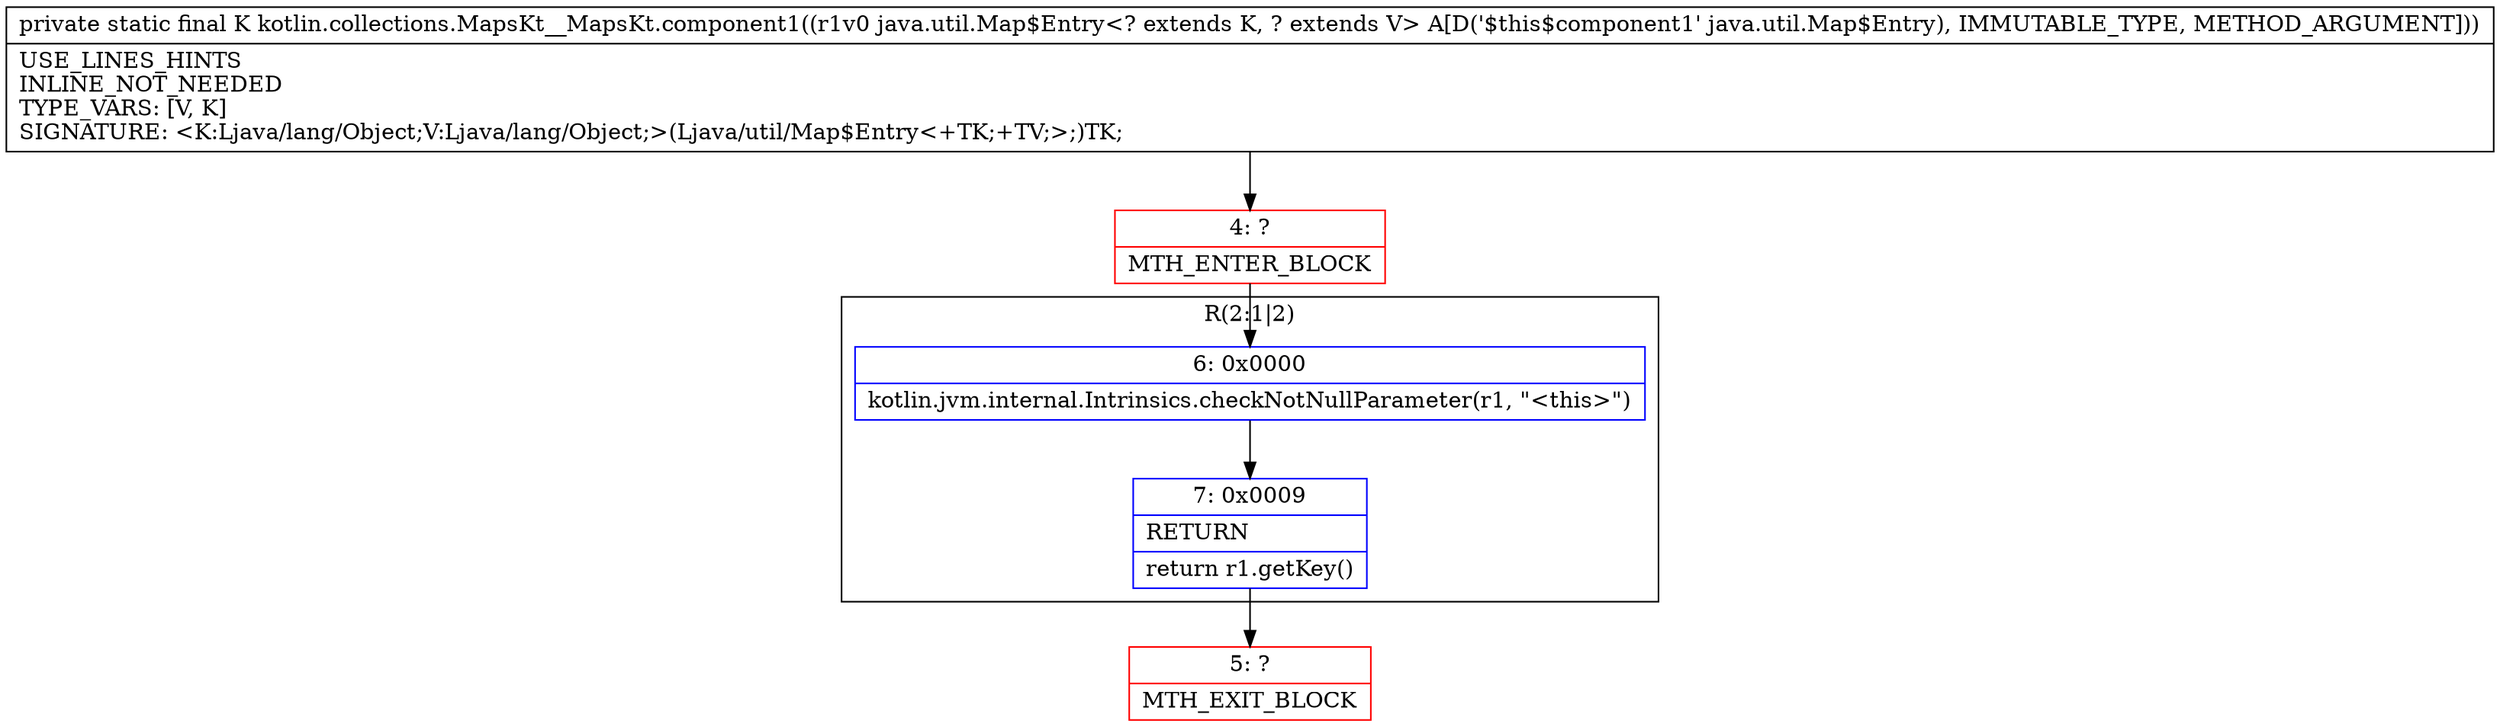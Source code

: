 digraph "CFG forkotlin.collections.MapsKt__MapsKt.component1(Ljava\/util\/Map$Entry;)Ljava\/lang\/Object;" {
subgraph cluster_Region_1797034744 {
label = "R(2:1|2)";
node [shape=record,color=blue];
Node_6 [shape=record,label="{6\:\ 0x0000|kotlin.jvm.internal.Intrinsics.checkNotNullParameter(r1, \"\<this\>\")\l}"];
Node_7 [shape=record,label="{7\:\ 0x0009|RETURN\l|return r1.getKey()\l}"];
}
Node_4 [shape=record,color=red,label="{4\:\ ?|MTH_ENTER_BLOCK\l}"];
Node_5 [shape=record,color=red,label="{5\:\ ?|MTH_EXIT_BLOCK\l}"];
MethodNode[shape=record,label="{private static final K kotlin.collections.MapsKt__MapsKt.component1((r1v0 java.util.Map$Entry\<? extends K, ? extends V\> A[D('$this$component1' java.util.Map$Entry), IMMUTABLE_TYPE, METHOD_ARGUMENT]))  | USE_LINES_HINTS\lINLINE_NOT_NEEDED\lTYPE_VARS: [V, K]\lSIGNATURE: \<K:Ljava\/lang\/Object;V:Ljava\/lang\/Object;\>(Ljava\/util\/Map$Entry\<+TK;+TV;\>;)TK;\l}"];
MethodNode -> Node_4;Node_6 -> Node_7;
Node_7 -> Node_5;
Node_4 -> Node_6;
}

